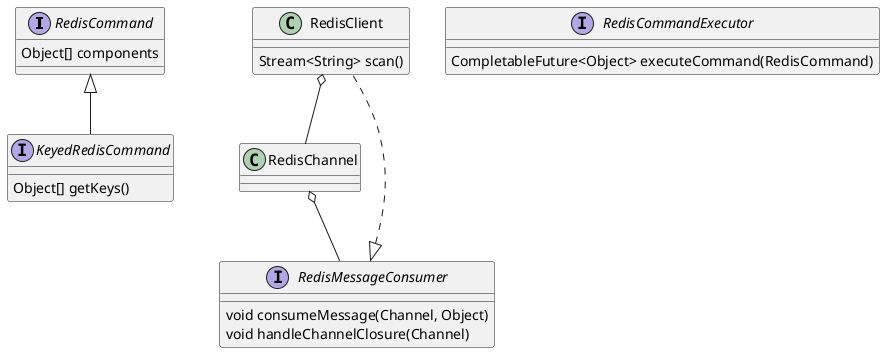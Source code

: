 @startuml

interface RedisCommand {
    Object[] components
}

interface KeyedRedisCommand extends RedisCommand {
    Object[] getKeys()
}

class RedisClient implements RedisMessageConsumer {
    Stream<String> scan()
}

interface RedisMessageConsumer {
    void consumeMessage(Channel, Object)
    void handleChannelClosure(Channel)
}

interface RedisCommandExecutor {
    CompletableFuture<Object> executeCommand(RedisCommand)
}

RedisChannel o-- RedisMessageConsumer
RedisClient o-- RedisChannel

@enduml